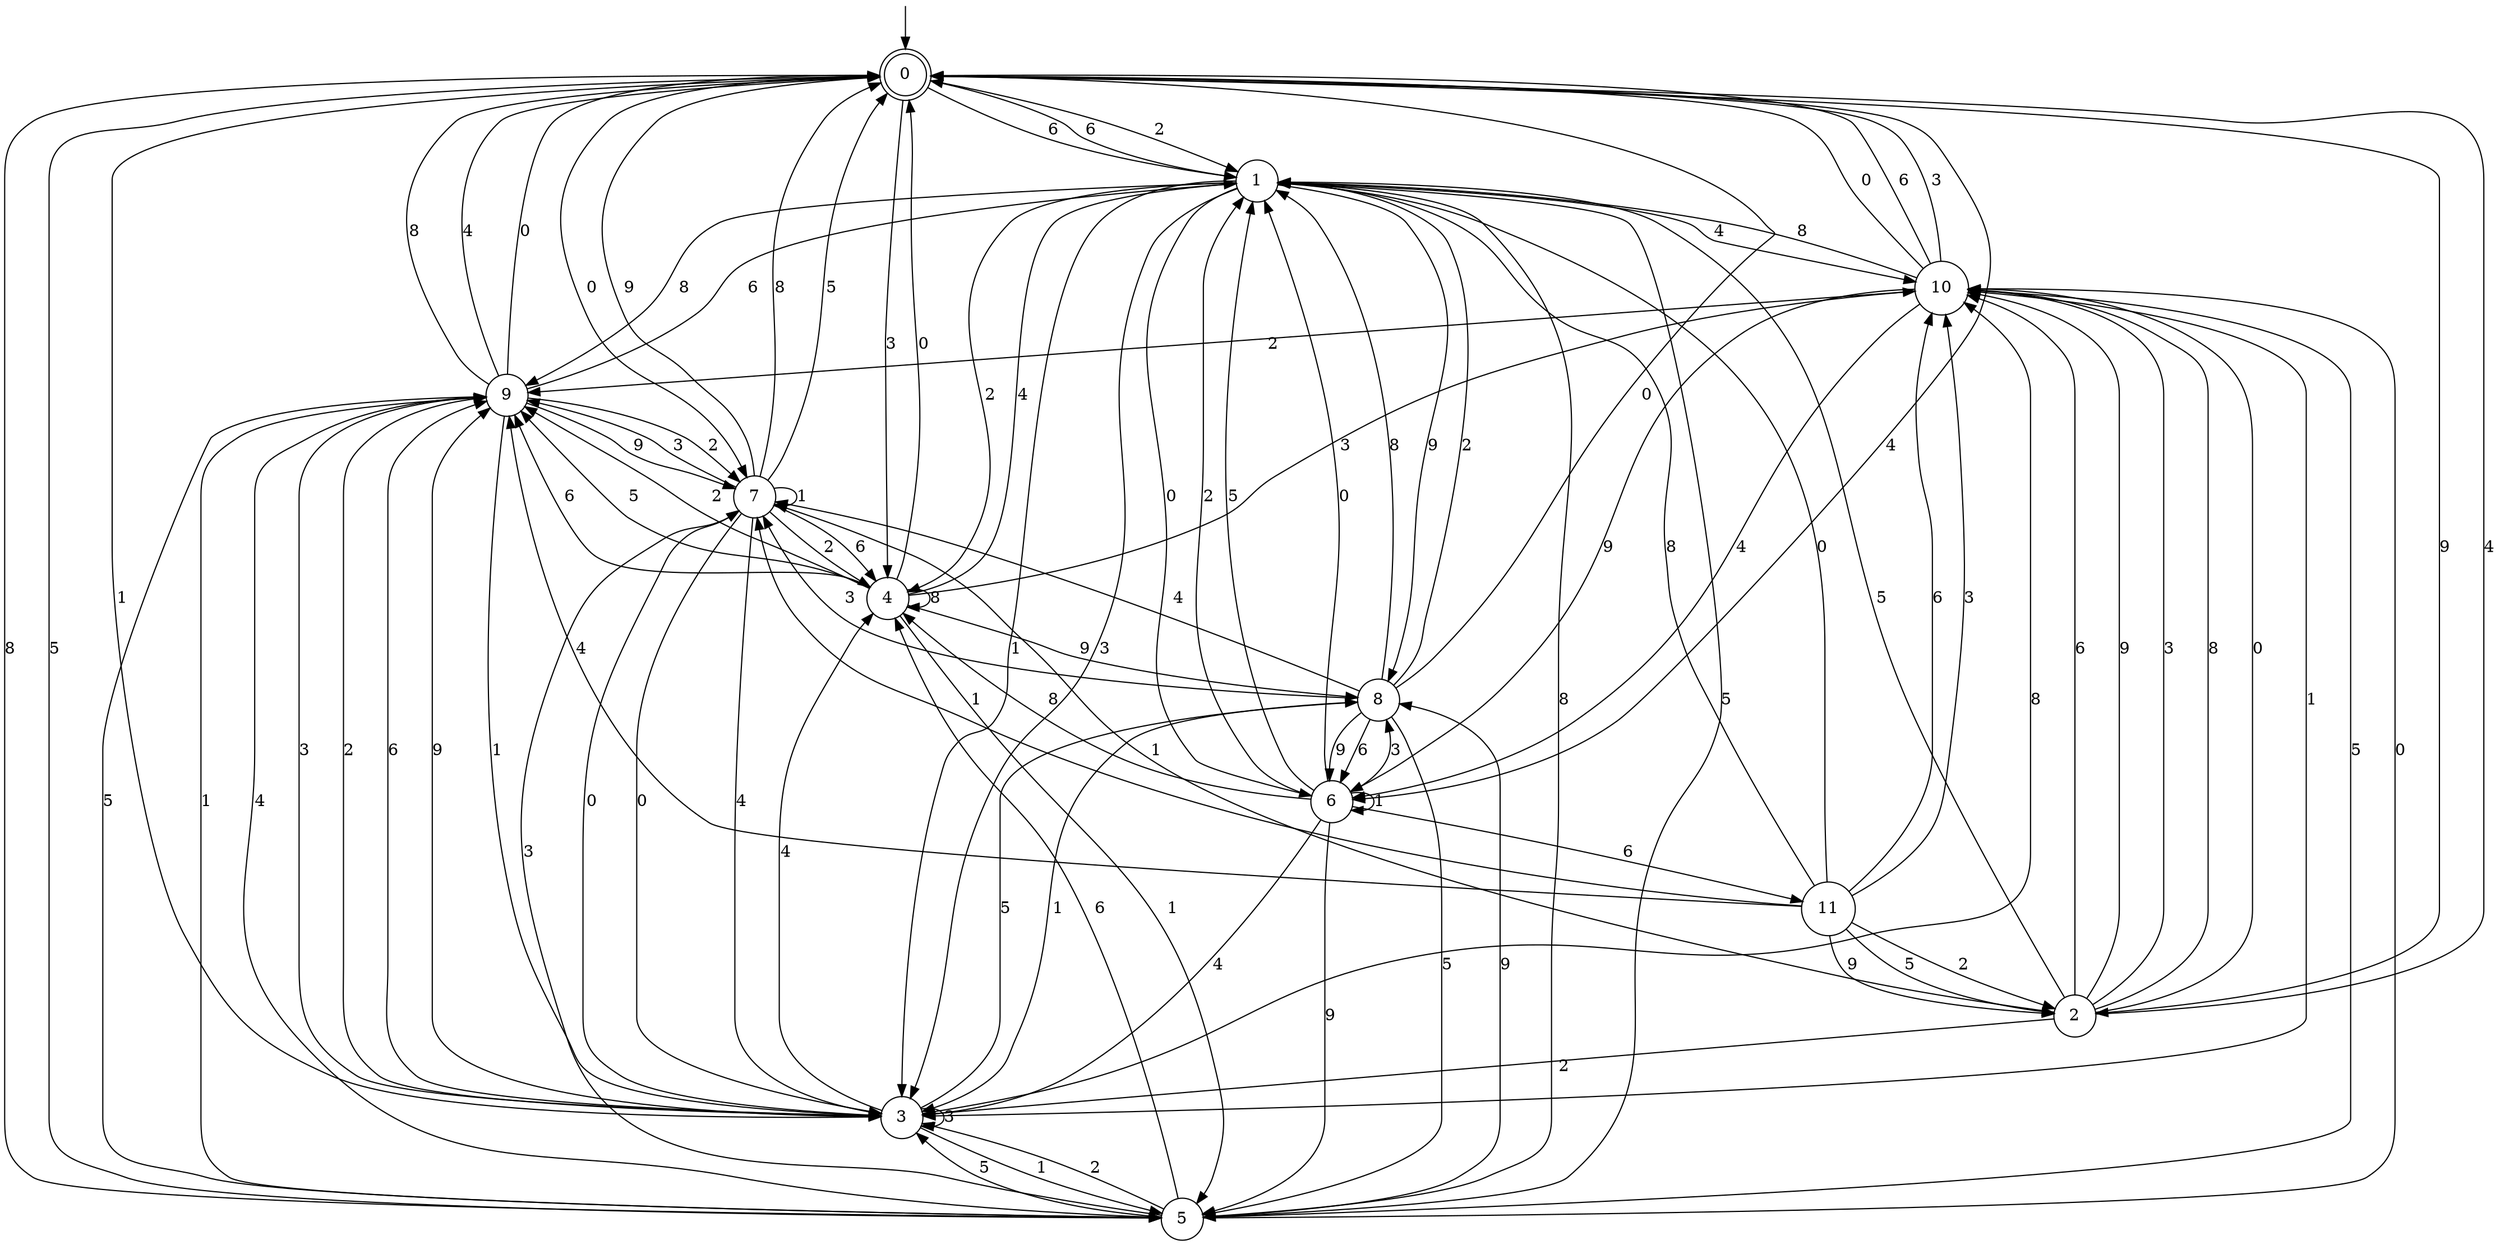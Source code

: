 digraph g {

	s0 [shape="doublecircle" label="0"];
	s1 [shape="circle" label="1"];
	s2 [shape="circle" label="2"];
	s3 [shape="circle" label="3"];
	s4 [shape="circle" label="4"];
	s5 [shape="circle" label="5"];
	s6 [shape="circle" label="6"];
	s7 [shape="circle" label="7"];
	s8 [shape="circle" label="8"];
	s9 [shape="circle" label="9"];
	s10 [shape="circle" label="10"];
	s11 [shape="circle" label="11"];
	s0 -> s1 [label="2"];
	s0 -> s1 [label="6"];
	s0 -> s2 [label="9"];
	s0 -> s3 [label="1"];
	s0 -> s4 [label="3"];
	s0 -> s5 [label="8"];
	s0 -> s5 [label="5"];
	s0 -> s6 [label="4"];
	s0 -> s7 [label="0"];
	s1 -> s4 [label="2"];
	s1 -> s0 [label="6"];
	s1 -> s8 [label="9"];
	s1 -> s3 [label="1"];
	s1 -> s3 [label="3"];
	s1 -> s9 [label="8"];
	s1 -> s5 [label="5"];
	s1 -> s10 [label="4"];
	s1 -> s6 [label="0"];
	s2 -> s3 [label="2"];
	s2 -> s10 [label="6"];
	s2 -> s10 [label="9"];
	s2 -> s7 [label="1"];
	s2 -> s10 [label="3"];
	s2 -> s10 [label="8"];
	s2 -> s1 [label="5"];
	s2 -> s0 [label="4"];
	s2 -> s10 [label="0"];
	s3 -> s9 [label="2"];
	s3 -> s9 [label="6"];
	s3 -> s9 [label="9"];
	s3 -> s5 [label="1"];
	s3 -> s3 [label="3"];
	s3 -> s10 [label="8"];
	s3 -> s8 [label="5"];
	s3 -> s4 [label="4"];
	s3 -> s7 [label="0"];
	s4 -> s9 [label="2"];
	s4 -> s9 [label="6"];
	s4 -> s8 [label="9"];
	s4 -> s5 [label="1"];
	s4 -> s10 [label="3"];
	s4 -> s4 [label="8"];
	s4 -> s9 [label="5"];
	s4 -> s1 [label="4"];
	s4 -> s0 [label="0"];
	s5 -> s3 [label="2"];
	s5 -> s4 [label="6"];
	s5 -> s8 [label="9"];
	s5 -> s9 [label="1"];
	s5 -> s7 [label="3"];
	s5 -> s1 [label="8"];
	s5 -> s3 [label="5"];
	s5 -> s9 [label="4"];
	s5 -> s10 [label="0"];
	s6 -> s1 [label="2"];
	s6 -> s11 [label="6"];
	s6 -> s5 [label="9"];
	s6 -> s6 [label="1"];
	s6 -> s8 [label="3"];
	s6 -> s4 [label="8"];
	s6 -> s1 [label="5"];
	s6 -> s3 [label="4"];
	s6 -> s1 [label="0"];
	s7 -> s4 [label="2"];
	s7 -> s4 [label="6"];
	s7 -> s0 [label="9"];
	s7 -> s7 [label="1"];
	s7 -> s9 [label="3"];
	s7 -> s0 [label="8"];
	s7 -> s0 [label="5"];
	s7 -> s3 [label="4"];
	s7 -> s3 [label="0"];
	s8 -> s1 [label="2"];
	s8 -> s6 [label="6"];
	s8 -> s6 [label="9"];
	s8 -> s3 [label="1"];
	s8 -> s7 [label="3"];
	s8 -> s1 [label="8"];
	s8 -> s5 [label="5"];
	s8 -> s7 [label="4"];
	s8 -> s0 [label="0"];
	s9 -> s7 [label="2"];
	s9 -> s1 [label="6"];
	s9 -> s7 [label="9"];
	s9 -> s3 [label="1"];
	s9 -> s3 [label="3"];
	s9 -> s0 [label="8"];
	s9 -> s5 [label="5"];
	s9 -> s0 [label="4"];
	s9 -> s0 [label="0"];
	s10 -> s9 [label="2"];
	s10 -> s0 [label="6"];
	s10 -> s6 [label="9"];
	s10 -> s3 [label="1"];
	s10 -> s0 [label="3"];
	s10 -> s1 [label="8"];
	s10 -> s5 [label="5"];
	s10 -> s6 [label="4"];
	s10 -> s0 [label="0"];
	s11 -> s2 [label="2"];
	s11 -> s10 [label="6"];
	s11 -> s2 [label="9"];
	s11 -> s7 [label="1"];
	s11 -> s10 [label="3"];
	s11 -> s1 [label="8"];
	s11 -> s2 [label="5"];
	s11 -> s9 [label="4"];
	s11 -> s1 [label="0"];

__start0 [label="" shape="none" width="0" height="0"];
__start0 -> s0;

}
